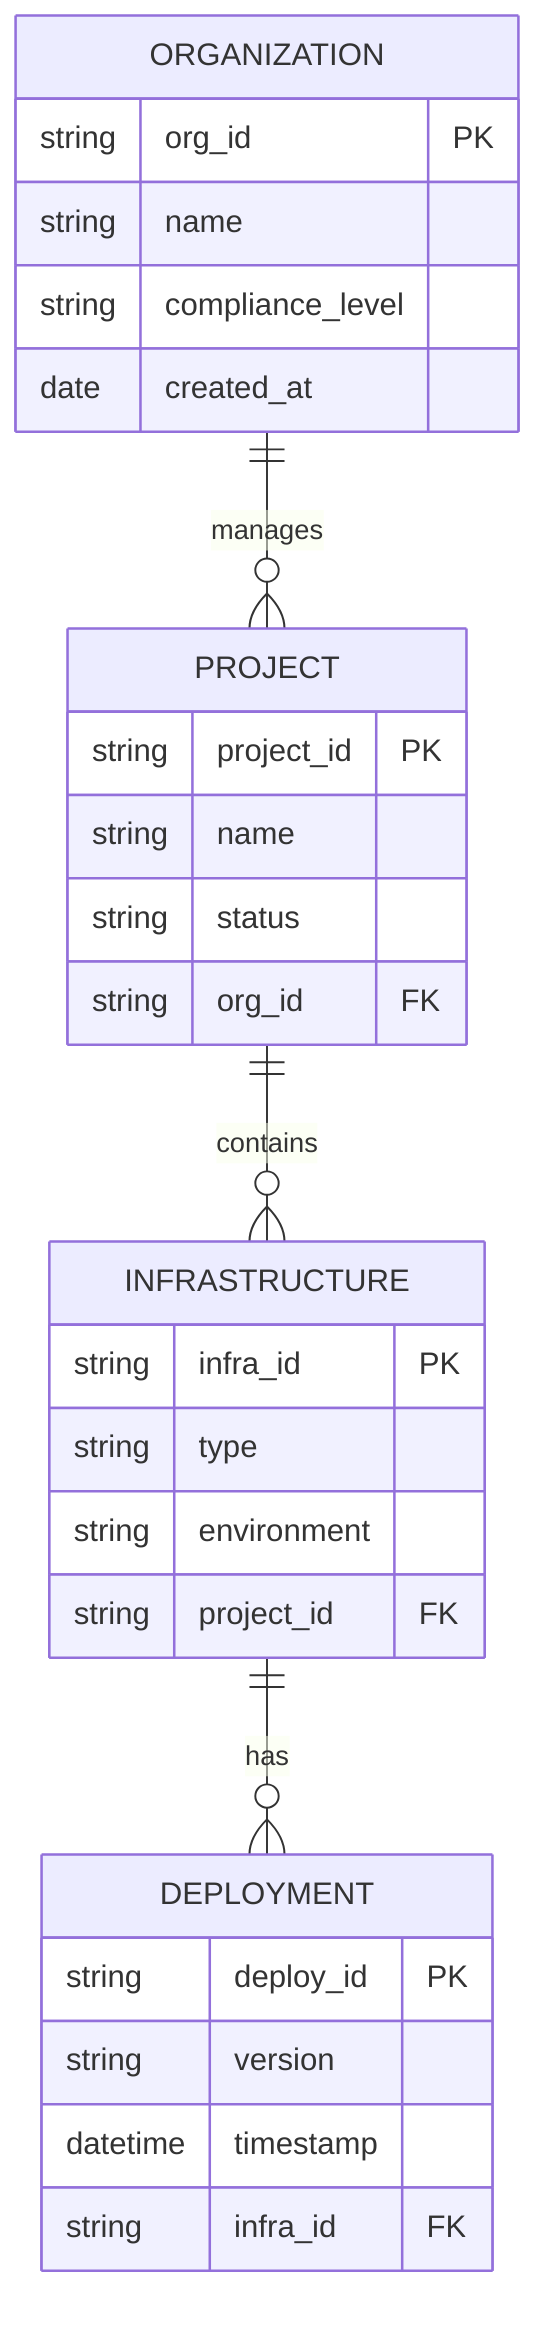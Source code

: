 erDiagram
    ORGANIZATION {
        string org_id PK
        string name
        string compliance_level
        date created_at
    }
    
    PROJECT {
        string project_id PK
        string name
        string status
        string org_id FK
    }
    
    INFRASTRUCTURE {
        string infra_id PK
        string type
        string environment
        string project_id FK
    }
    
    DEPLOYMENT {
        string deploy_id PK
        string version
        datetime timestamp
        string infra_id FK
    }
    
    ORGANIZATION ||--o{ PROJECT : manages
    PROJECT ||--o{ INFRASTRUCTURE : contains
    INFRASTRUCTURE ||--o{ DEPLOYMENT : has
